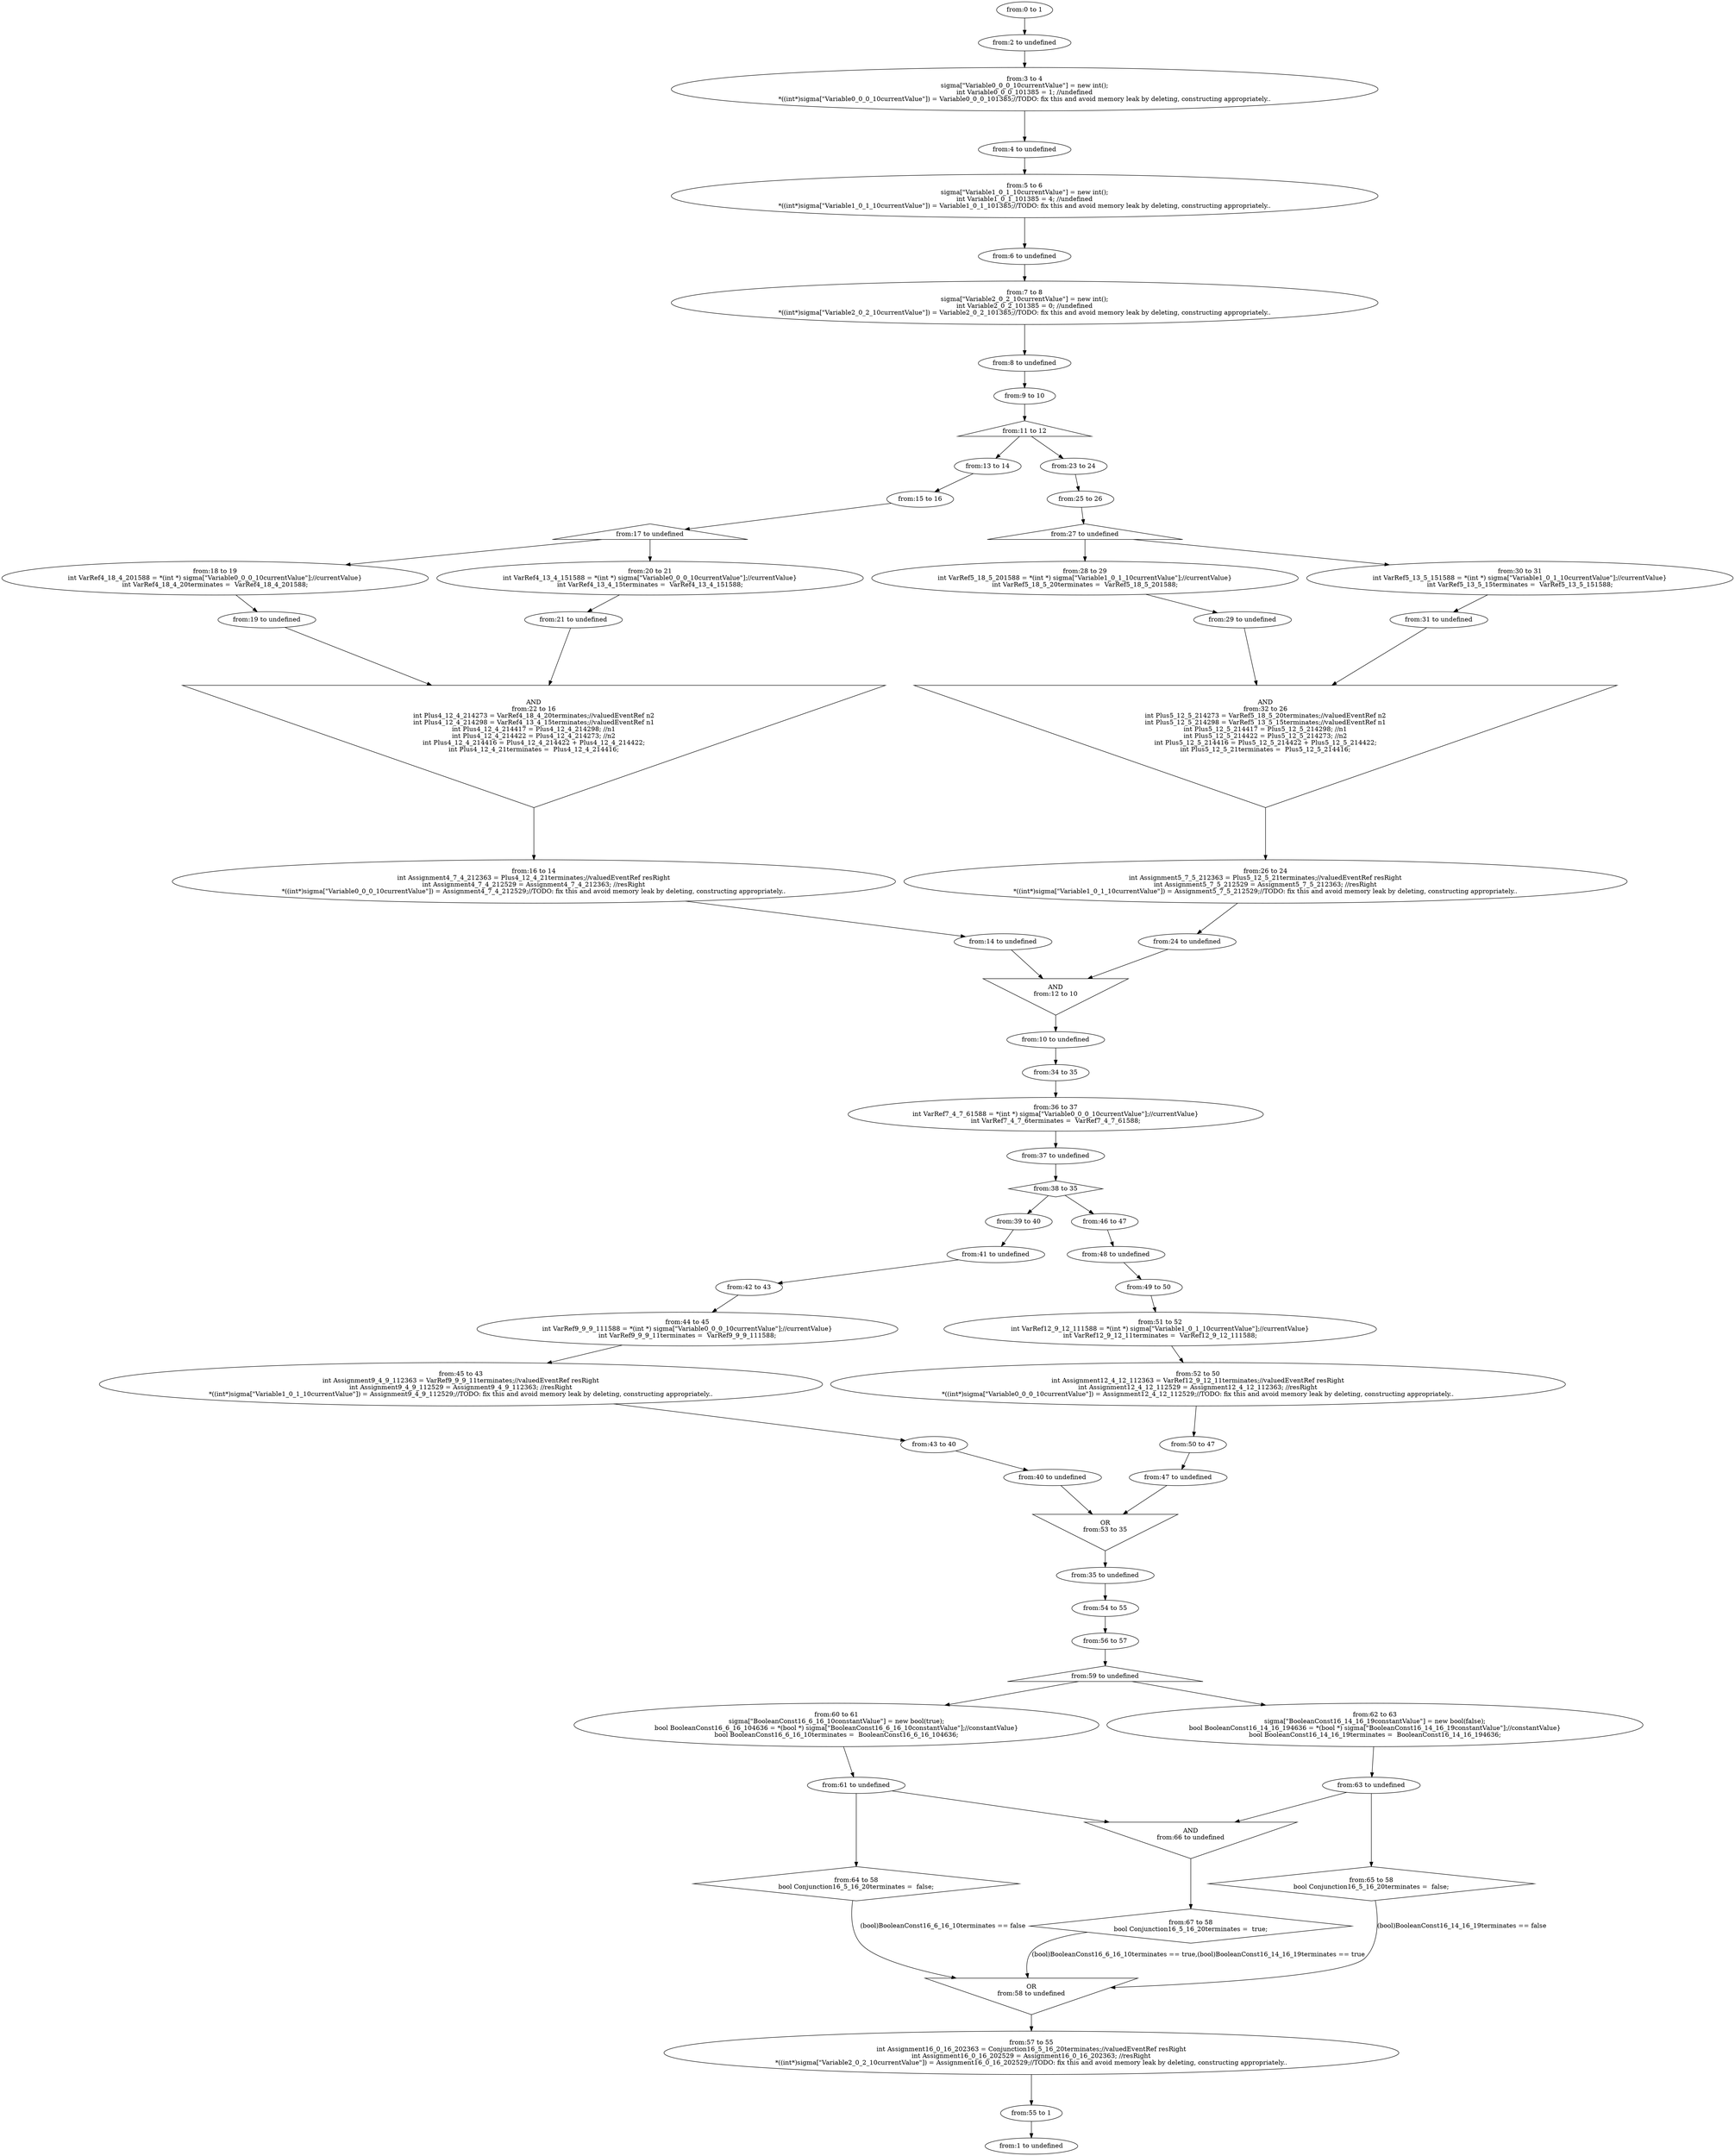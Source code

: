digraph G {
  "0" [label="from:0 to 1
" shape="ellipse"];
  "1" [label="from:1 to undefined
" shape="ellipse"];
  "2" [label="from:2 to undefined
" shape="ellipse"];
  "3" [label="from:3 to 4
sigma[\"Variable0_0_0_10currentValue\"] = new int();
int Variable0_0_0_101385 = 1; //undefined
*((int*)sigma[\"Variable0_0_0_10currentValue\"]) = Variable0_0_0_101385;//TODO: fix this and avoid memory leak by deleting, constructing appropriately.." shape="ellipse"];
  "4" [label="from:4 to undefined
" shape="ellipse"];
  "5" [label="from:5 to 6
sigma[\"Variable1_0_1_10currentValue\"] = new int();
int Variable1_0_1_101385 = 4; //undefined
*((int*)sigma[\"Variable1_0_1_10currentValue\"]) = Variable1_0_1_101385;//TODO: fix this and avoid memory leak by deleting, constructing appropriately.." shape="ellipse"];
  "6" [label="from:6 to undefined
" shape="ellipse"];
  "7" [label="from:7 to 8
sigma[\"Variable2_0_2_10currentValue\"] = new int();
int Variable2_0_2_101385 = 0; //undefined
*((int*)sigma[\"Variable2_0_2_10currentValue\"]) = Variable2_0_2_101385;//TODO: fix this and avoid memory leak by deleting, constructing appropriately.." shape="ellipse"];
  "8" [label="from:8 to undefined
" shape="ellipse"];
  "9" [label="from:9 to 10
" shape="ellipse"];
  "10" [label="from:10 to undefined
" shape="ellipse"];
  "11" [label="from:11 to 12
" shape="triangle"];
  "12" [label="AND
from:12 to 10
" shape="invtriangle"];
  "13" [label="from:13 to 14
" shape="ellipse"];
  "14" [label="from:14 to undefined
" shape="ellipse"];
  "15" [label="from:15 to 16
" shape="ellipse"];
  "16" [label="from:16 to 14
int Assignment4_7_4_212363 = Plus4_12_4_21terminates;//valuedEventRef resRight
int Assignment4_7_4_212529 = Assignment4_7_4_212363; //resRight
*((int*)sigma[\"Variable0_0_0_10currentValue\"]) = Assignment4_7_4_212529;//TODO: fix this and avoid memory leak by deleting, constructing appropriately.." shape="ellipse"];
  "17" [label="from:17 to undefined
" shape="triangle"];
  "18" [label="from:18 to 19
int VarRef4_18_4_201588 = *(int *) sigma[\"Variable0_0_0_10currentValue\"];//currentValue}
int VarRef4_18_4_20terminates =  VarRef4_18_4_201588;" shape="ellipse"];
  "19" [label="from:19 to undefined
" shape="ellipse"];
  "20" [label="from:20 to 21
int VarRef4_13_4_151588 = *(int *) sigma[\"Variable0_0_0_10currentValue\"];//currentValue}
int VarRef4_13_4_15terminates =  VarRef4_13_4_151588;" shape="ellipse"];
  "21" [label="from:21 to undefined
" shape="ellipse"];
  "22" [label="AND
from:22 to 16
int Plus4_12_4_214273 = VarRef4_18_4_20terminates;//valuedEventRef n2
int Plus4_12_4_214298 = VarRef4_13_4_15terminates;//valuedEventRef n1
int Plus4_12_4_214417 = Plus4_12_4_214298; //n1
int Plus4_12_4_214422 = Plus4_12_4_214273; //n2
int Plus4_12_4_214416 = Plus4_12_4_214422 + Plus4_12_4_214422;
int Plus4_12_4_21terminates =  Plus4_12_4_214416;" shape="invtriangle"];
  "23" [label="from:23 to 24
" shape="ellipse"];
  "24" [label="from:24 to undefined
" shape="ellipse"];
  "25" [label="from:25 to 26
" shape="ellipse"];
  "26" [label="from:26 to 24
int Assignment5_7_5_212363 = Plus5_12_5_21terminates;//valuedEventRef resRight
int Assignment5_7_5_212529 = Assignment5_7_5_212363; //resRight
*((int*)sigma[\"Variable1_0_1_10currentValue\"]) = Assignment5_7_5_212529;//TODO: fix this and avoid memory leak by deleting, constructing appropriately.." shape="ellipse"];
  "27" [label="from:27 to undefined
" shape="triangle"];
  "28" [label="from:28 to 29
int VarRef5_18_5_201588 = *(int *) sigma[\"Variable1_0_1_10currentValue\"];//currentValue}
int VarRef5_18_5_20terminates =  VarRef5_18_5_201588;" shape="ellipse"];
  "29" [label="from:29 to undefined
" shape="ellipse"];
  "30" [label="from:30 to 31
int VarRef5_13_5_151588 = *(int *) sigma[\"Variable1_0_1_10currentValue\"];//currentValue}
int VarRef5_13_5_15terminates =  VarRef5_13_5_151588;" shape="ellipse"];
  "31" [label="from:31 to undefined
" shape="ellipse"];
  "32" [label="AND
from:32 to 26
int Plus5_12_5_214273 = VarRef5_18_5_20terminates;//valuedEventRef n2
int Plus5_12_5_214298 = VarRef5_13_5_15terminates;//valuedEventRef n1
int Plus5_12_5_214417 = Plus5_12_5_214298; //n1
int Plus5_12_5_214422 = Plus5_12_5_214273; //n2
int Plus5_12_5_214416 = Plus5_12_5_214422 + Plus5_12_5_214422;
int Plus5_12_5_21terminates =  Plus5_12_5_214416;" shape="invtriangle"];
  "34" [label="from:34 to 35
" shape="ellipse"];
  "35" [label="from:35 to undefined
" shape="ellipse"];
  "36" [label="from:36 to 37
int VarRef7_4_7_61588 = *(int *) sigma[\"Variable0_0_0_10currentValue\"];//currentValue}
int VarRef7_4_7_6terminates =  VarRef7_4_7_61588;" shape="ellipse"];
  "37" [label="from:37 to undefined
" shape="ellipse"];
  "38" [label="from:38 to 35
" shape="diamond"];
  "39" [label="from:39 to 40
" shape="ellipse"];
  "40" [label="from:40 to undefined
" shape="ellipse"];
  "41" [label="from:41 to undefined
" shape="ellipse"];
  "42" [label="from:42 to 43
" shape="ellipse"];
  "43" [label="from:43 to 40
" shape="ellipse"];
  "44" [label="from:44 to 45
int VarRef9_9_9_111588 = *(int *) sigma[\"Variable0_0_0_10currentValue\"];//currentValue}
int VarRef9_9_9_11terminates =  VarRef9_9_9_111588;" shape="ellipse"];
  "45" [label="from:45 to 43
int Assignment9_4_9_112363 = VarRef9_9_9_11terminates;//valuedEventRef resRight
int Assignment9_4_9_112529 = Assignment9_4_9_112363; //resRight
*((int*)sigma[\"Variable1_0_1_10currentValue\"]) = Assignment9_4_9_112529;//TODO: fix this and avoid memory leak by deleting, constructing appropriately.." shape="ellipse"];
  "46" [label="from:46 to 47
" shape="ellipse"];
  "47" [label="from:47 to undefined
" shape="ellipse"];
  "48" [label="from:48 to undefined
" shape="ellipse"];
  "49" [label="from:49 to 50
" shape="ellipse"];
  "50" [label="from:50 to 47
" shape="ellipse"];
  "51" [label="from:51 to 52
int VarRef12_9_12_111588 = *(int *) sigma[\"Variable1_0_1_10currentValue\"];//currentValue}
int VarRef12_9_12_11terminates =  VarRef12_9_12_111588;" shape="ellipse"];
  "52" [label="from:52 to 50
int Assignment12_4_12_112363 = VarRef12_9_12_11terminates;//valuedEventRef resRight
int Assignment12_4_12_112529 = Assignment12_4_12_112363; //resRight
*((int*)sigma[\"Variable0_0_0_10currentValue\"]) = Assignment12_4_12_112529;//TODO: fix this and avoid memory leak by deleting, constructing appropriately.." shape="ellipse"];
  "53" [label="OR
from:53 to 35
" shape="invtriangle"];
  "54" [label="from:54 to 55
" shape="ellipse"];
  "55" [label="from:55 to 1
" shape="ellipse"];
  "56" [label="from:56 to 57
" shape="ellipse"];
  "57" [label="from:57 to 55
int Assignment16_0_16_202363 = Conjunction16_5_16_20terminates;//valuedEventRef resRight
int Assignment16_0_16_202529 = Assignment16_0_16_202363; //resRight
*((int*)sigma[\"Variable2_0_2_10currentValue\"]) = Assignment16_0_16_202529;//TODO: fix this and avoid memory leak by deleting, constructing appropriately.." shape="ellipse"];
  "58" [label="OR
from:58 to undefined
" shape="invtriangle"];
  "59" [label="from:59 to undefined
" shape="triangle"];
  "60" [label="from:60 to 61
sigma[\"BooleanConst16_6_16_10constantValue\"] = new bool(true);
bool BooleanConst16_6_16_104636 = *(bool *) sigma[\"BooleanConst16_6_16_10constantValue\"];//constantValue}
bool BooleanConst16_6_16_10terminates =  BooleanConst16_6_16_104636;" shape="ellipse"];
  "61" [label="from:61 to undefined
" shape="ellipse"];
  "62" [label="from:62 to 63
sigma[\"BooleanConst16_14_16_19constantValue\"] = new bool(false);
bool BooleanConst16_14_16_194636 = *(bool *) sigma[\"BooleanConst16_14_16_19constantValue\"];//constantValue}
bool BooleanConst16_14_16_19terminates =  BooleanConst16_14_16_194636;" shape="ellipse"];
  "63" [label="from:63 to undefined
" shape="ellipse"];
  "64" [label="from:64 to 58
bool Conjunction16_5_16_20terminates =  false;" shape="diamond"];
  "65" [label="from:65 to 58
bool Conjunction16_5_16_20terminates =  false;" shape="diamond"];
  "66" [label="AND
from:66 to undefined
" shape="invtriangle"];
  "67" [label="from:67 to 58
bool Conjunction16_5_16_20terminates =  true;" shape="diamond"];
  "0" -> "2" [label=""];
  "3" -> "4" [label="

"];
  "2" -> "3" [label=""];
  "5" -> "6" [label="

"];
  "4" -> "5" [label=""];
  "7" -> "8" [label="

"];
  "6" -> "7" [label=""];
  "9" -> "11" [label=""];
  "15" -> "17" [label=""];
  "18" -> "19" [label="
"];
  "17" -> "18" [label=""];
  "20" -> "21" [label="
"];
  "17" -> "20" [label=""];
  "19" -> "22" [label=""];
  "21" -> "22" [label=""];
  "22" -> "16" [label="




"];
  "13" -> "15" [label=""];
  "16" -> "14" [label="

"];
  "11" -> "13" [label=""];
  "14" -> "12" [label=""];
  "25" -> "27" [label=""];
  "28" -> "29" [label="
"];
  "27" -> "28" [label=""];
  "30" -> "31" [label="
"];
  "27" -> "30" [label=""];
  "29" -> "32" [label=""];
  "31" -> "32" [label=""];
  "32" -> "26" [label="




"];
  "23" -> "25" [label=""];
  "26" -> "24" [label="

"];
  "11" -> "23" [label=""];
  "24" -> "12" [label=""];
  "12" -> "10" [label=""];
  "8" -> "9" [label=""];
  "36" -> "37" [label="
"];
  "34" -> "36" [label=""];
  "37" -> "38" [label=""];
  "39" -> "41" [label=""];
  "44" -> "45" [label="
"];
  "42" -> "44" [label=""];
  "45" -> "43" [label="

"];
  "41" -> "42" [label=""];
  "43" -> "40" [label=""];
  "38" -> "39" [label=""];
  "46" -> "48" [label=""];
  "51" -> "52" [label="
"];
  "49" -> "51" [label=""];
  "52" -> "50" [label="

"];
  "48" -> "49" [label=""];
  "50" -> "47" [label=""];
  "38" -> "46" [label=""];
  "47" -> "53" [label=""];
  "40" -> "53" [label=""];
  "53" -> "35" [label=""];
  "10" -> "34" [label=""];
  "58" -> "57" [label=""];
  "56" -> "59" [label=""];
  "60" -> "61" [label="

"];
  "59" -> "60" [label=""];
  "62" -> "63" [label="

"];
  "59" -> "62" [label=""];
  "61" -> "64" [label=""];
  "64" -> "58" [label="(bool)BooleanConst16_6_16_10terminates == false"];
  "63" -> "65" [label=""];
  "65" -> "58" [label="(bool)BooleanConst16_14_16_19terminates == false"];
  "61" -> "66" [label=""];
  "63" -> "66" [label=""];
  "66" -> "67" [label=""];
  "67" -> "58" [label="(bool)BooleanConst16_6_16_10terminates == true,(bool)BooleanConst16_14_16_19terminates == true"];
  "54" -> "56" [label=""];
  "57" -> "55" [label="

"];
  "35" -> "54" [label=""];
  "55" -> "1" [label=""];
}